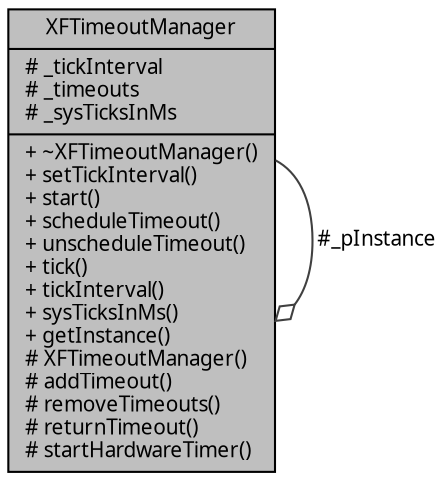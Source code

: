 digraph "XFTimeoutManager"
{
  edge [fontname="Helvetia.ttf",fontsize="10",labelfontname="Helvetia.ttf",labelfontsize="10"];
  node [fontname="Helvetia.ttf",fontsize="10",shape=record];
  Node1 [label="{XFTimeoutManager\n|# _tickInterval\l# _timeouts\l# _sysTicksInMs\l|+ ~XFTimeoutManager()\l+ setTickInterval()\l+ start()\l+ scheduleTimeout()\l+ unscheduleTimeout()\l+ tick()\l+ tickInterval()\l+ sysTicksInMs()\l+ getInstance()\l# XFTimeoutManager()\l# addTimeout()\l# removeTimeouts()\l# returnTimeout()\l# startHardwareTimer()\l}",height=0.2,width=0.4,color="black", fillcolor="grey75", style="filled" fontcolor="black"];
  Node1 -> Node1 [color="grey25",fontsize="10",style="solid",label=" #_pInstance" ,arrowhead="odiamond",fontname="Helvetia.ttf"];
}
